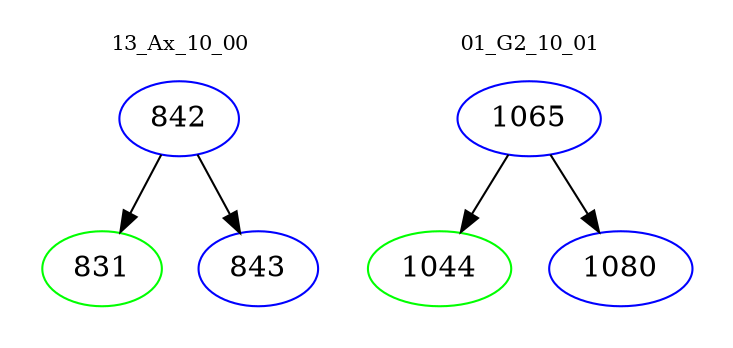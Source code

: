 digraph{
subgraph cluster_0 {
color = white
label = "13_Ax_10_00";
fontsize=10;
T0_842 [label="842", color="blue"]
T0_842 -> T0_831 [color="black"]
T0_831 [label="831", color="green"]
T0_842 -> T0_843 [color="black"]
T0_843 [label="843", color="blue"]
}
subgraph cluster_1 {
color = white
label = "01_G2_10_01";
fontsize=10;
T1_1065 [label="1065", color="blue"]
T1_1065 -> T1_1044 [color="black"]
T1_1044 [label="1044", color="green"]
T1_1065 -> T1_1080 [color="black"]
T1_1080 [label="1080", color="blue"]
}
}
